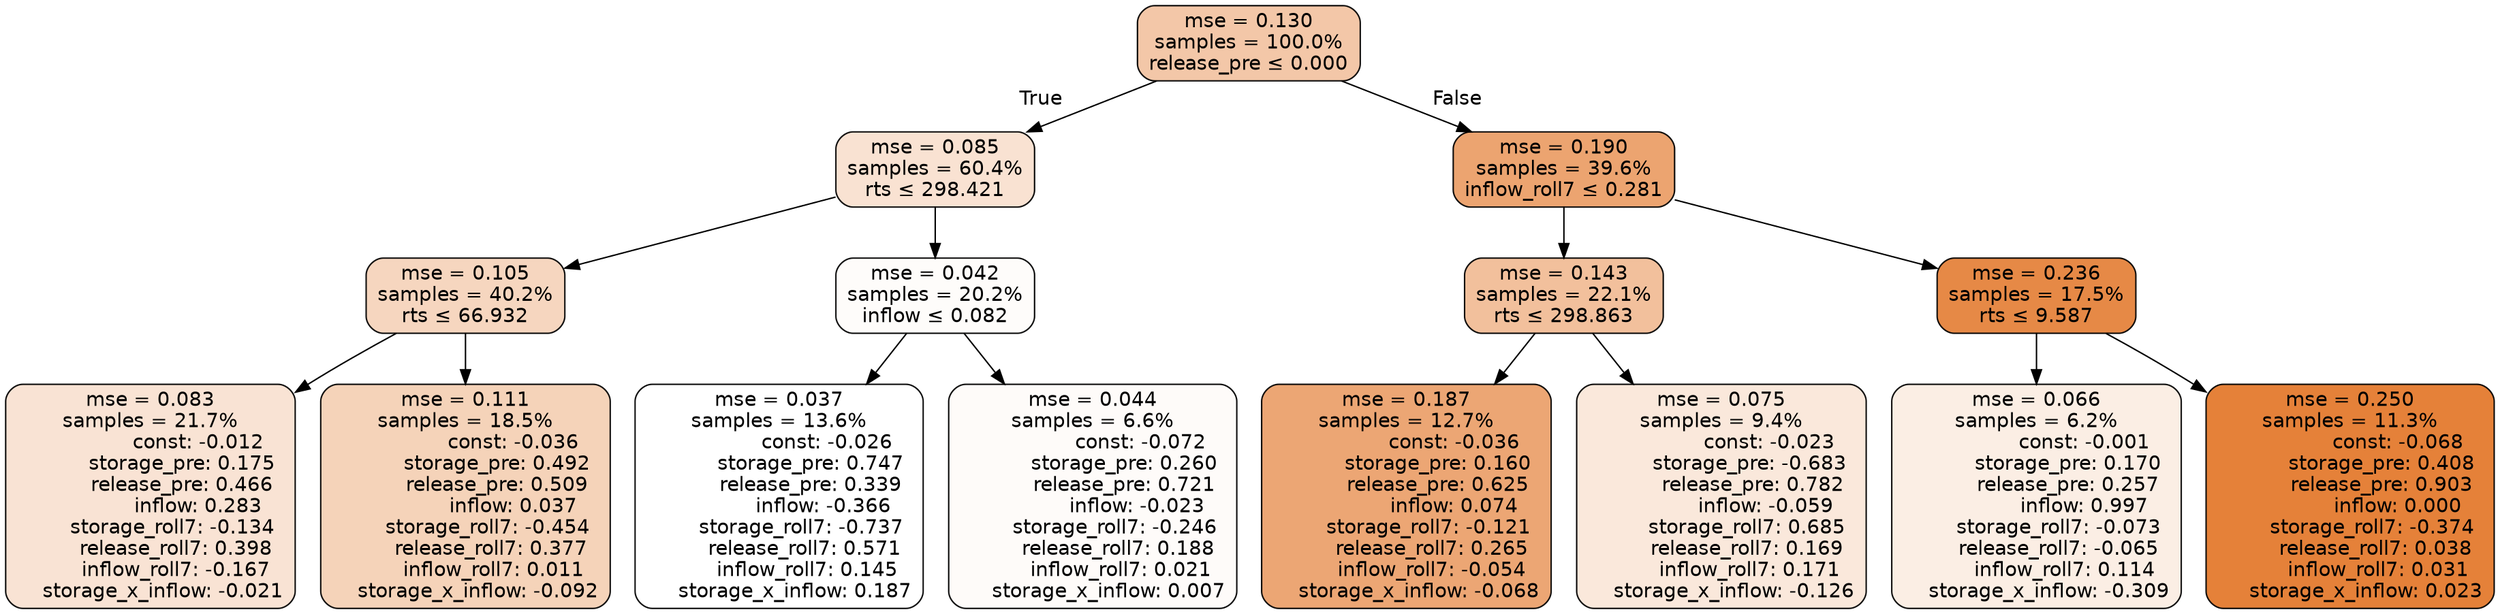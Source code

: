 digraph tree {
bgcolor="transparent"
node [shape=rectangle, style="filled, rounded", color="black", fontname=helvetica] ;
edge [fontname=helvetica] ;
	"0" [label="mse = 0.130
samples = 100.0%
release_pre &le; 0.000", fillcolor="#f3c7a8"]
	"1" [label="mse = 0.085
samples = 60.4%
rts &le; 298.421", fillcolor="#f9e2d2"]
	"2" [label="mse = 0.105
samples = 40.2%
rts &le; 66.932", fillcolor="#f6d6bf"]
	"3" [label="mse = 0.083
samples = 21.7%
               const: -0.012
          storage_pre: 0.175
          release_pre: 0.466
               inflow: 0.283
       storage_roll7: -0.134
        release_roll7: 0.398
        inflow_roll7: -0.167
    storage_x_inflow: -0.021", fillcolor="#f9e3d4"]
	"4" [label="mse = 0.111
samples = 18.5%
               const: -0.036
          storage_pre: 0.492
          release_pre: 0.509
               inflow: 0.037
       storage_roll7: -0.454
        release_roll7: 0.377
         inflow_roll7: 0.011
    storage_x_inflow: -0.092", fillcolor="#f5d3b9"]
	"5" [label="mse = 0.042
samples = 20.2%
inflow &le; 0.082", fillcolor="#fefcfa"]
	"6" [label="mse = 0.037
samples = 13.6%
               const: -0.026
          storage_pre: 0.747
          release_pre: 0.339
              inflow: -0.366
       storage_roll7: -0.737
        release_roll7: 0.571
         inflow_roll7: 0.145
     storage_x_inflow: 0.187", fillcolor="#ffffff"]
	"7" [label="mse = 0.044
samples = 6.6%
               const: -0.072
          storage_pre: 0.260
          release_pre: 0.721
              inflow: -0.023
       storage_roll7: -0.246
        release_roll7: 0.188
         inflow_roll7: 0.021
     storage_x_inflow: 0.007", fillcolor="#fefbf9"]
	"8" [label="mse = 0.190
samples = 39.6%
inflow_roll7 &le; 0.281", fillcolor="#eca470"]
	"9" [label="mse = 0.143
samples = 22.1%
rts &le; 298.863", fillcolor="#f2c09c"]
	"10" [label="mse = 0.187
samples = 12.7%
               const: -0.036
          storage_pre: 0.160
          release_pre: 0.625
               inflow: 0.074
       storage_roll7: -0.121
        release_roll7: 0.265
        inflow_roll7: -0.054
    storage_x_inflow: -0.068", fillcolor="#eca674"]
	"11" [label="mse = 0.075
samples = 9.4%
               const: -0.023
         storage_pre: -0.683
          release_pre: 0.782
              inflow: -0.059
        storage_roll7: 0.685
        release_roll7: 0.169
         inflow_roll7: 0.171
    storage_x_inflow: -0.126", fillcolor="#fae8db"]
	"12" [label="mse = 0.236
samples = 17.5%
rts &le; 9.587", fillcolor="#e68946"]
	"13" [label="mse = 0.066
samples = 6.2%
               const: -0.001
          storage_pre: 0.170
          release_pre: 0.257
               inflow: 0.997
       storage_roll7: -0.073
       release_roll7: -0.065
         inflow_roll7: 0.114
    storage_x_inflow: -0.309", fillcolor="#fbeee4"]
	"14" [label="mse = 0.250
samples = 11.3%
               const: -0.068
          storage_pre: 0.408
          release_pre: 0.903
               inflow: 0.000
       storage_roll7: -0.374
        release_roll7: 0.038
         inflow_roll7: 0.031
     storage_x_inflow: 0.023", fillcolor="#e58139"]

	"0" -> "1" [labeldistance=2.5, labelangle=45, headlabel="True"]
	"1" -> "2"
	"2" -> "3"
	"2" -> "4"
	"1" -> "5"
	"5" -> "6"
	"5" -> "7"
	"0" -> "8" [labeldistance=2.5, labelangle=-45, headlabel="False"]
	"8" -> "9"
	"9" -> "10"
	"9" -> "11"
	"8" -> "12"
	"12" -> "13"
	"12" -> "14"
}